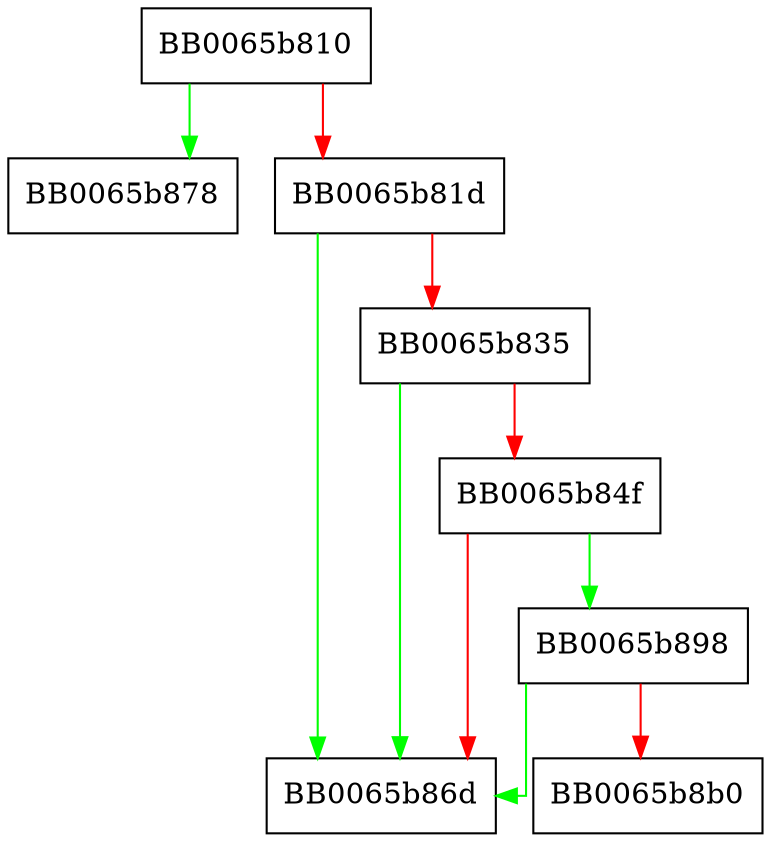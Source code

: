 digraph ossl_x509_print_ex_brief {
  node [shape="box"];
  graph [splines=ortho];
  BB0065b810 -> BB0065b878 [color="green"];
  BB0065b810 -> BB0065b81d [color="red"];
  BB0065b81d -> BB0065b86d [color="green"];
  BB0065b81d -> BB0065b835 [color="red"];
  BB0065b835 -> BB0065b86d [color="green"];
  BB0065b835 -> BB0065b84f [color="red"];
  BB0065b84f -> BB0065b898 [color="green"];
  BB0065b84f -> BB0065b86d [color="red"];
  BB0065b898 -> BB0065b86d [color="green"];
  BB0065b898 -> BB0065b8b0 [color="red"];
}